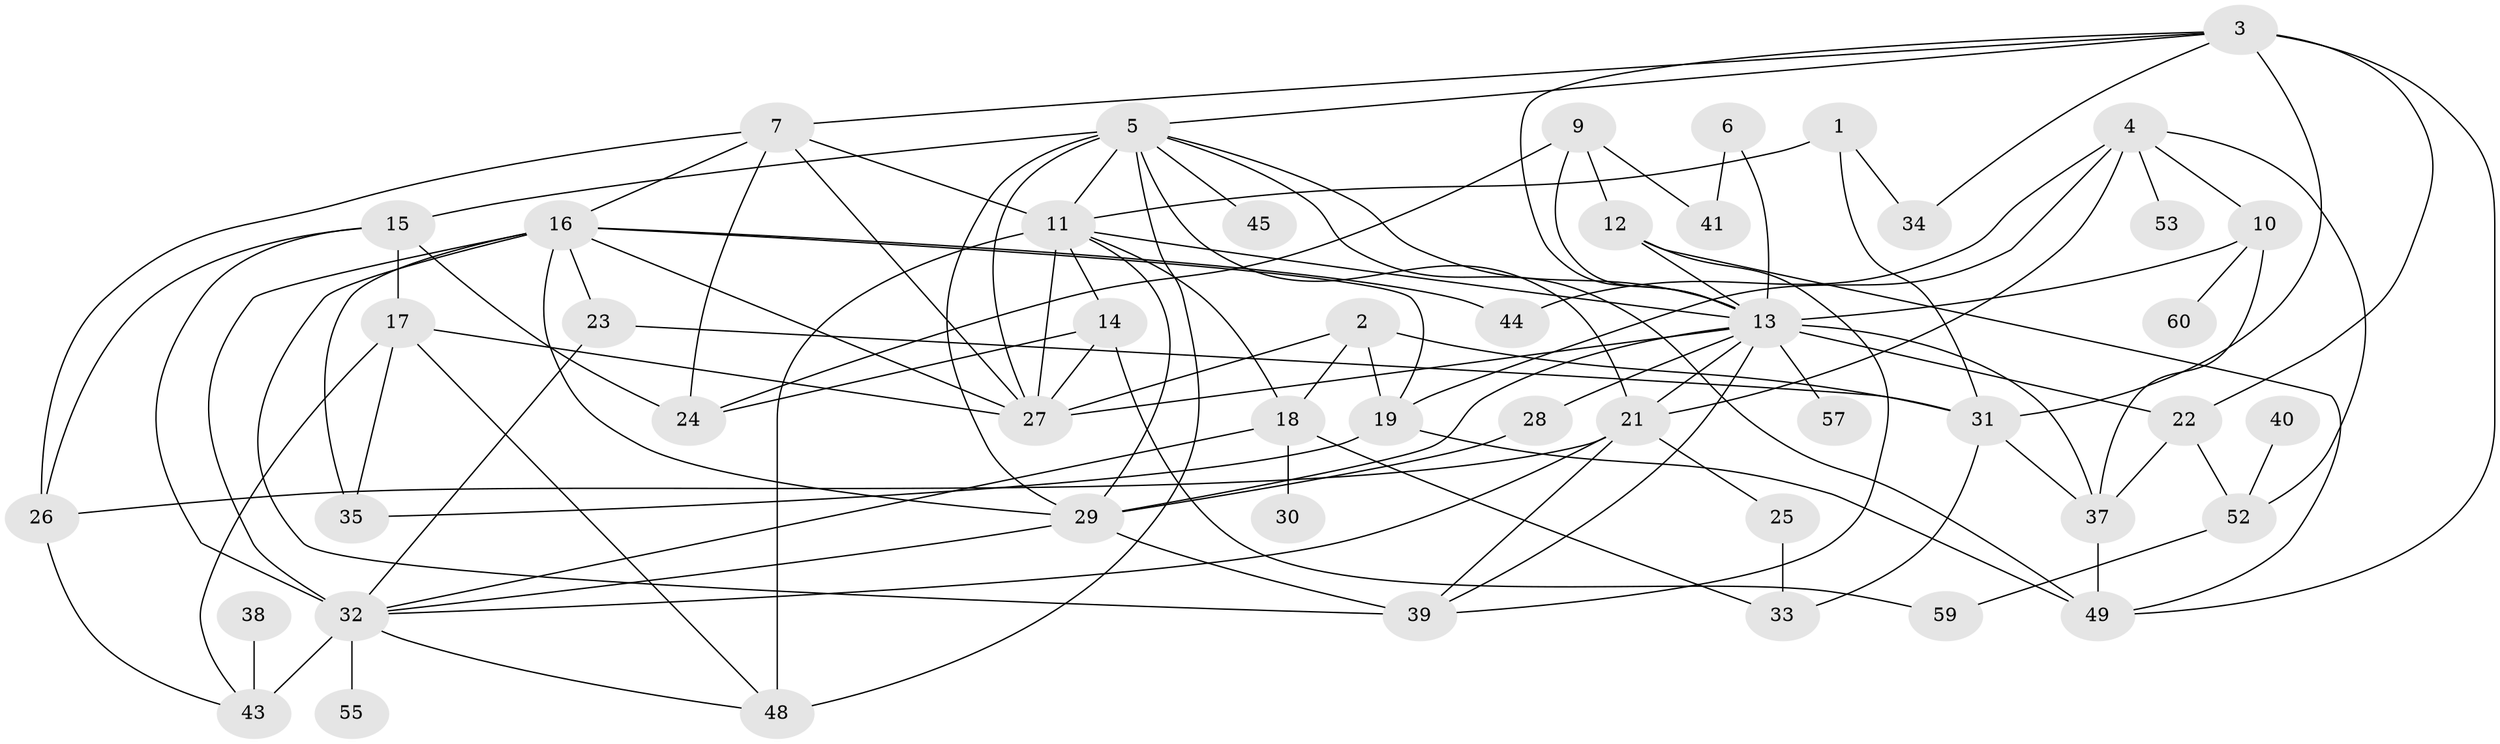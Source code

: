 // original degree distribution, {3: 0.18487394957983194, 2: 0.17647058823529413, 4: 0.13445378151260504, 7: 0.01680672268907563, 1: 0.20168067226890757, 0: 0.07563025210084033, 5: 0.14285714285714285, 6: 0.05042016806722689, 11: 0.008403361344537815, 8: 0.008403361344537815}
// Generated by graph-tools (version 1.1) at 2025/48/03/04/25 22:48:13]
// undirected, 49 vertices, 106 edges
graph export_dot {
  node [color=gray90,style=filled];
  1;
  2;
  3;
  4;
  5;
  6;
  7;
  9;
  10;
  11;
  12;
  13;
  14;
  15;
  16;
  17;
  18;
  19;
  21;
  22;
  23;
  24;
  25;
  26;
  27;
  28;
  29;
  30;
  31;
  32;
  33;
  34;
  35;
  37;
  38;
  39;
  40;
  41;
  43;
  44;
  45;
  48;
  49;
  52;
  53;
  55;
  57;
  59;
  60;
  1 -- 11 [weight=1.0];
  1 -- 31 [weight=1.0];
  1 -- 34 [weight=1.0];
  2 -- 18 [weight=1.0];
  2 -- 19 [weight=1.0];
  2 -- 27 [weight=2.0];
  2 -- 31 [weight=1.0];
  3 -- 5 [weight=1.0];
  3 -- 7 [weight=1.0];
  3 -- 13 [weight=1.0];
  3 -- 22 [weight=1.0];
  3 -- 31 [weight=2.0];
  3 -- 34 [weight=1.0];
  3 -- 49 [weight=1.0];
  4 -- 10 [weight=1.0];
  4 -- 19 [weight=1.0];
  4 -- 21 [weight=1.0];
  4 -- 44 [weight=1.0];
  4 -- 52 [weight=1.0];
  4 -- 53 [weight=1.0];
  5 -- 11 [weight=2.0];
  5 -- 13 [weight=1.0];
  5 -- 15 [weight=1.0];
  5 -- 21 [weight=1.0];
  5 -- 27 [weight=1.0];
  5 -- 29 [weight=1.0];
  5 -- 45 [weight=1.0];
  5 -- 48 [weight=1.0];
  5 -- 49 [weight=1.0];
  6 -- 13 [weight=1.0];
  6 -- 41 [weight=1.0];
  7 -- 11 [weight=1.0];
  7 -- 16 [weight=1.0];
  7 -- 24 [weight=1.0];
  7 -- 26 [weight=1.0];
  7 -- 27 [weight=1.0];
  9 -- 12 [weight=1.0];
  9 -- 13 [weight=1.0];
  9 -- 24 [weight=1.0];
  9 -- 41 [weight=1.0];
  10 -- 13 [weight=1.0];
  10 -- 37 [weight=1.0];
  10 -- 60 [weight=1.0];
  11 -- 13 [weight=1.0];
  11 -- 14 [weight=1.0];
  11 -- 18 [weight=1.0];
  11 -- 27 [weight=1.0];
  11 -- 29 [weight=1.0];
  11 -- 48 [weight=2.0];
  12 -- 13 [weight=1.0];
  12 -- 39 [weight=2.0];
  12 -- 49 [weight=1.0];
  13 -- 21 [weight=1.0];
  13 -- 22 [weight=2.0];
  13 -- 27 [weight=1.0];
  13 -- 28 [weight=1.0];
  13 -- 29 [weight=2.0];
  13 -- 37 [weight=1.0];
  13 -- 39 [weight=1.0];
  13 -- 57 [weight=1.0];
  14 -- 24 [weight=1.0];
  14 -- 27 [weight=2.0];
  14 -- 59 [weight=1.0];
  15 -- 17 [weight=1.0];
  15 -- 24 [weight=1.0];
  15 -- 26 [weight=1.0];
  15 -- 32 [weight=1.0];
  16 -- 19 [weight=1.0];
  16 -- 23 [weight=1.0];
  16 -- 27 [weight=1.0];
  16 -- 29 [weight=1.0];
  16 -- 32 [weight=1.0];
  16 -- 35 [weight=1.0];
  16 -- 39 [weight=2.0];
  16 -- 44 [weight=1.0];
  17 -- 27 [weight=1.0];
  17 -- 35 [weight=1.0];
  17 -- 43 [weight=1.0];
  17 -- 48 [weight=1.0];
  18 -- 30 [weight=1.0];
  18 -- 32 [weight=1.0];
  18 -- 33 [weight=1.0];
  19 -- 35 [weight=1.0];
  19 -- 49 [weight=1.0];
  21 -- 25 [weight=1.0];
  21 -- 26 [weight=1.0];
  21 -- 32 [weight=1.0];
  21 -- 39 [weight=1.0];
  22 -- 37 [weight=1.0];
  22 -- 52 [weight=1.0];
  23 -- 31 [weight=1.0];
  23 -- 32 [weight=1.0];
  25 -- 33 [weight=1.0];
  26 -- 43 [weight=1.0];
  28 -- 29 [weight=1.0];
  29 -- 32 [weight=1.0];
  29 -- 39 [weight=2.0];
  31 -- 33 [weight=1.0];
  31 -- 37 [weight=1.0];
  32 -- 43 [weight=3.0];
  32 -- 48 [weight=1.0];
  32 -- 55 [weight=1.0];
  37 -- 49 [weight=1.0];
  38 -- 43 [weight=1.0];
  40 -- 52 [weight=1.0];
  52 -- 59 [weight=1.0];
}
